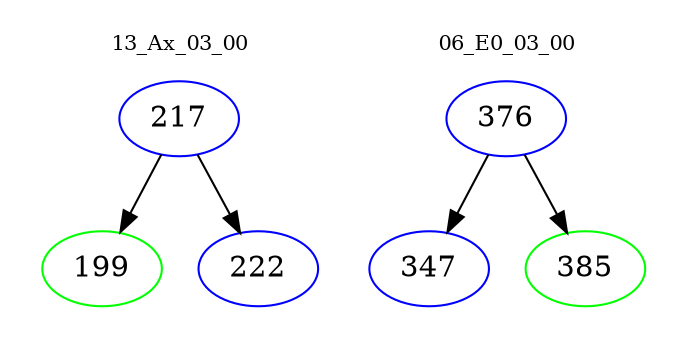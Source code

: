 digraph{
subgraph cluster_0 {
color = white
label = "13_Ax_03_00";
fontsize=10;
T0_217 [label="217", color="blue"]
T0_217 -> T0_199 [color="black"]
T0_199 [label="199", color="green"]
T0_217 -> T0_222 [color="black"]
T0_222 [label="222", color="blue"]
}
subgraph cluster_1 {
color = white
label = "06_E0_03_00";
fontsize=10;
T1_376 [label="376", color="blue"]
T1_376 -> T1_347 [color="black"]
T1_347 [label="347", color="blue"]
T1_376 -> T1_385 [color="black"]
T1_385 [label="385", color="green"]
}
}
